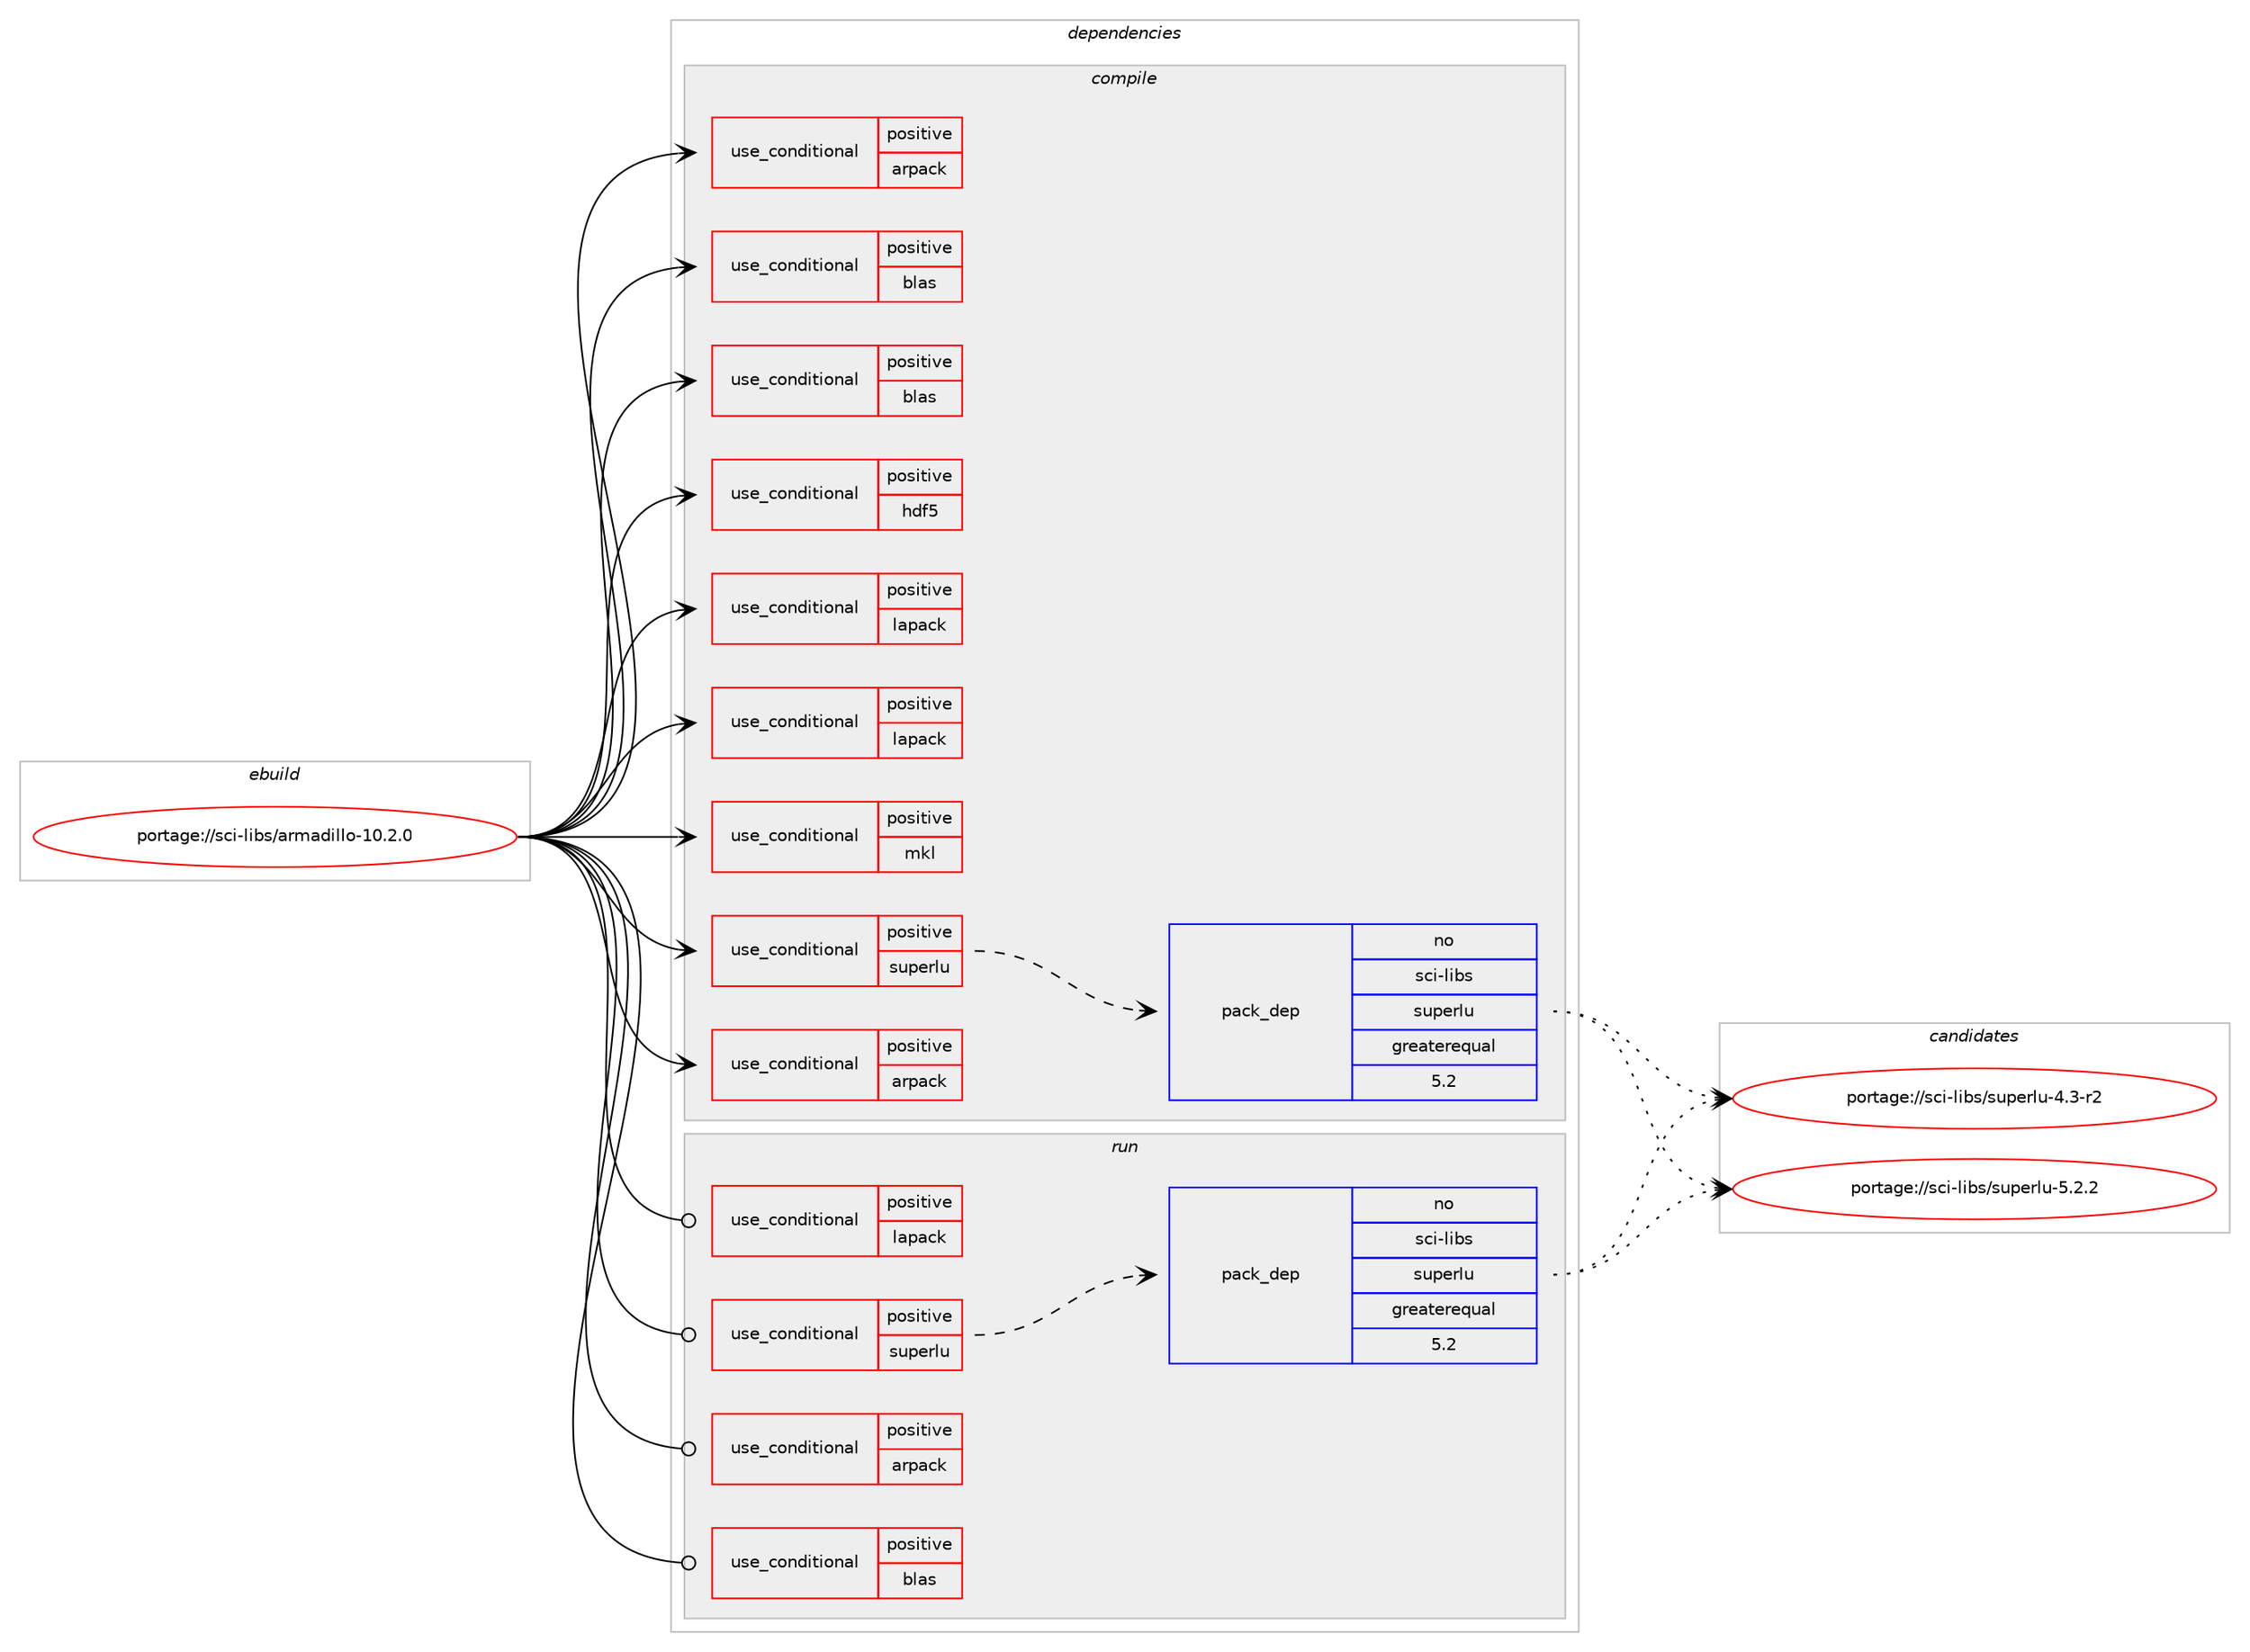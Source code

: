 digraph prolog {

# *************
# Graph options
# *************

newrank=true;
concentrate=true;
compound=true;
graph [rankdir=LR,fontname=Helvetica,fontsize=10,ranksep=1.5];#, ranksep=2.5, nodesep=0.2];
edge  [arrowhead=vee];
node  [fontname=Helvetica,fontsize=10];

# **********
# The ebuild
# **********

subgraph cluster_leftcol {
color=gray;
rank=same;
label=<<i>ebuild</i>>;
id [label="portage://sci-libs/armadillo-10.2.0", color=red, width=4, href="../sci-libs/armadillo-10.2.0.svg"];
}

# ****************
# The dependencies
# ****************

subgraph cluster_midcol {
color=gray;
label=<<i>dependencies</i>>;
subgraph cluster_compile {
fillcolor="#eeeeee";
style=filled;
label=<<i>compile</i>>;
subgraph cond483 {
dependency796 [label=<<TABLE BORDER="0" CELLBORDER="1" CELLSPACING="0" CELLPADDING="4"><TR><TD ROWSPAN="3" CELLPADDING="10">use_conditional</TD></TR><TR><TD>positive</TD></TR><TR><TD>arpack</TD></TR></TABLE>>, shape=none, color=red];
# *** BEGIN UNKNOWN DEPENDENCY TYPE (TODO) ***
# dependency796 -> package_dependency(portage://sci-libs/armadillo-10.2.0,install,no,sci-libs,arpack,none,[,,],[],[])
# *** END UNKNOWN DEPENDENCY TYPE (TODO) ***

}
id:e -> dependency796:w [weight=20,style="solid",arrowhead="vee"];
subgraph cond484 {
dependency797 [label=<<TABLE BORDER="0" CELLBORDER="1" CELLSPACING="0" CELLPADDING="4"><TR><TD ROWSPAN="3" CELLPADDING="10">use_conditional</TD></TR><TR><TD>positive</TD></TR><TR><TD>arpack</TD></TR></TABLE>>, shape=none, color=red];
# *** BEGIN UNKNOWN DEPENDENCY TYPE (TODO) ***
# dependency797 -> package_dependency(portage://sci-libs/armadillo-10.2.0,install,no,virtual,pkgconfig,none,[,,],[],[])
# *** END UNKNOWN DEPENDENCY TYPE (TODO) ***

}
id:e -> dependency797:w [weight=20,style="solid",arrowhead="vee"];
subgraph cond485 {
dependency798 [label=<<TABLE BORDER="0" CELLBORDER="1" CELLSPACING="0" CELLPADDING="4"><TR><TD ROWSPAN="3" CELLPADDING="10">use_conditional</TD></TR><TR><TD>positive</TD></TR><TR><TD>blas</TD></TR></TABLE>>, shape=none, color=red];
# *** BEGIN UNKNOWN DEPENDENCY TYPE (TODO) ***
# dependency798 -> package_dependency(portage://sci-libs/armadillo-10.2.0,install,no,virtual,blas,none,[,,],[],[])
# *** END UNKNOWN DEPENDENCY TYPE (TODO) ***

}
id:e -> dependency798:w [weight=20,style="solid",arrowhead="vee"];
subgraph cond486 {
dependency799 [label=<<TABLE BORDER="0" CELLBORDER="1" CELLSPACING="0" CELLPADDING="4"><TR><TD ROWSPAN="3" CELLPADDING="10">use_conditional</TD></TR><TR><TD>positive</TD></TR><TR><TD>blas</TD></TR></TABLE>>, shape=none, color=red];
# *** BEGIN UNKNOWN DEPENDENCY TYPE (TODO) ***
# dependency799 -> package_dependency(portage://sci-libs/armadillo-10.2.0,install,no,virtual,pkgconfig,none,[,,],[],[])
# *** END UNKNOWN DEPENDENCY TYPE (TODO) ***

}
id:e -> dependency799:w [weight=20,style="solid",arrowhead="vee"];
subgraph cond487 {
dependency800 [label=<<TABLE BORDER="0" CELLBORDER="1" CELLSPACING="0" CELLPADDING="4"><TR><TD ROWSPAN="3" CELLPADDING="10">use_conditional</TD></TR><TR><TD>positive</TD></TR><TR><TD>hdf5</TD></TR></TABLE>>, shape=none, color=red];
# *** BEGIN UNKNOWN DEPENDENCY TYPE (TODO) ***
# dependency800 -> package_dependency(portage://sci-libs/armadillo-10.2.0,install,no,sci-libs,hdf5,none,[,,],[],[])
# *** END UNKNOWN DEPENDENCY TYPE (TODO) ***

}
id:e -> dependency800:w [weight=20,style="solid",arrowhead="vee"];
subgraph cond488 {
dependency801 [label=<<TABLE BORDER="0" CELLBORDER="1" CELLSPACING="0" CELLPADDING="4"><TR><TD ROWSPAN="3" CELLPADDING="10">use_conditional</TD></TR><TR><TD>positive</TD></TR><TR><TD>lapack</TD></TR></TABLE>>, shape=none, color=red];
# *** BEGIN UNKNOWN DEPENDENCY TYPE (TODO) ***
# dependency801 -> package_dependency(portage://sci-libs/armadillo-10.2.0,install,no,virtual,lapack,none,[,,],[],[])
# *** END UNKNOWN DEPENDENCY TYPE (TODO) ***

}
id:e -> dependency801:w [weight=20,style="solid",arrowhead="vee"];
subgraph cond489 {
dependency802 [label=<<TABLE BORDER="0" CELLBORDER="1" CELLSPACING="0" CELLPADDING="4"><TR><TD ROWSPAN="3" CELLPADDING="10">use_conditional</TD></TR><TR><TD>positive</TD></TR><TR><TD>lapack</TD></TR></TABLE>>, shape=none, color=red];
# *** BEGIN UNKNOWN DEPENDENCY TYPE (TODO) ***
# dependency802 -> package_dependency(portage://sci-libs/armadillo-10.2.0,install,no,virtual,pkgconfig,none,[,,],[],[])
# *** END UNKNOWN DEPENDENCY TYPE (TODO) ***

}
id:e -> dependency802:w [weight=20,style="solid",arrowhead="vee"];
subgraph cond490 {
dependency803 [label=<<TABLE BORDER="0" CELLBORDER="1" CELLSPACING="0" CELLPADDING="4"><TR><TD ROWSPAN="3" CELLPADDING="10">use_conditional</TD></TR><TR><TD>positive</TD></TR><TR><TD>mkl</TD></TR></TABLE>>, shape=none, color=red];
# *** BEGIN UNKNOWN DEPENDENCY TYPE (TODO) ***
# dependency803 -> package_dependency(portage://sci-libs/armadillo-10.2.0,install,no,sci-libs,mkl,none,[,,],[],[])
# *** END UNKNOWN DEPENDENCY TYPE (TODO) ***

}
id:e -> dependency803:w [weight=20,style="solid",arrowhead="vee"];
subgraph cond491 {
dependency804 [label=<<TABLE BORDER="0" CELLBORDER="1" CELLSPACING="0" CELLPADDING="4"><TR><TD ROWSPAN="3" CELLPADDING="10">use_conditional</TD></TR><TR><TD>positive</TD></TR><TR><TD>superlu</TD></TR></TABLE>>, shape=none, color=red];
subgraph pack299 {
dependency805 [label=<<TABLE BORDER="0" CELLBORDER="1" CELLSPACING="0" CELLPADDING="4" WIDTH="220"><TR><TD ROWSPAN="6" CELLPADDING="30">pack_dep</TD></TR><TR><TD WIDTH="110">no</TD></TR><TR><TD>sci-libs</TD></TR><TR><TD>superlu</TD></TR><TR><TD>greaterequal</TD></TR><TR><TD>5.2</TD></TR></TABLE>>, shape=none, color=blue];
}
dependency804:e -> dependency805:w [weight=20,style="dashed",arrowhead="vee"];
}
id:e -> dependency804:w [weight=20,style="solid",arrowhead="vee"];
# *** BEGIN UNKNOWN DEPENDENCY TYPE (TODO) ***
# id -> package_dependency(portage://sci-libs/armadillo-10.2.0,install,no,dev-libs,boost,none,[,,],[],[])
# *** END UNKNOWN DEPENDENCY TYPE (TODO) ***

}
subgraph cluster_compileandrun {
fillcolor="#eeeeee";
style=filled;
label=<<i>compile and run</i>>;
}
subgraph cluster_run {
fillcolor="#eeeeee";
style=filled;
label=<<i>run</i>>;
subgraph cond492 {
dependency806 [label=<<TABLE BORDER="0" CELLBORDER="1" CELLSPACING="0" CELLPADDING="4"><TR><TD ROWSPAN="3" CELLPADDING="10">use_conditional</TD></TR><TR><TD>positive</TD></TR><TR><TD>arpack</TD></TR></TABLE>>, shape=none, color=red];
# *** BEGIN UNKNOWN DEPENDENCY TYPE (TODO) ***
# dependency806 -> package_dependency(portage://sci-libs/armadillo-10.2.0,run,no,sci-libs,arpack,none,[,,],[],[])
# *** END UNKNOWN DEPENDENCY TYPE (TODO) ***

}
id:e -> dependency806:w [weight=20,style="solid",arrowhead="odot"];
subgraph cond493 {
dependency807 [label=<<TABLE BORDER="0" CELLBORDER="1" CELLSPACING="0" CELLPADDING="4"><TR><TD ROWSPAN="3" CELLPADDING="10">use_conditional</TD></TR><TR><TD>positive</TD></TR><TR><TD>blas</TD></TR></TABLE>>, shape=none, color=red];
# *** BEGIN UNKNOWN DEPENDENCY TYPE (TODO) ***
# dependency807 -> package_dependency(portage://sci-libs/armadillo-10.2.0,run,no,virtual,blas,none,[,,],[],[])
# *** END UNKNOWN DEPENDENCY TYPE (TODO) ***

}
id:e -> dependency807:w [weight=20,style="solid",arrowhead="odot"];
subgraph cond494 {
dependency808 [label=<<TABLE BORDER="0" CELLBORDER="1" CELLSPACING="0" CELLPADDING="4"><TR><TD ROWSPAN="3" CELLPADDING="10">use_conditional</TD></TR><TR><TD>positive</TD></TR><TR><TD>lapack</TD></TR></TABLE>>, shape=none, color=red];
# *** BEGIN UNKNOWN DEPENDENCY TYPE (TODO) ***
# dependency808 -> package_dependency(portage://sci-libs/armadillo-10.2.0,run,no,virtual,lapack,none,[,,],[],[])
# *** END UNKNOWN DEPENDENCY TYPE (TODO) ***

}
id:e -> dependency808:w [weight=20,style="solid",arrowhead="odot"];
subgraph cond495 {
dependency809 [label=<<TABLE BORDER="0" CELLBORDER="1" CELLSPACING="0" CELLPADDING="4"><TR><TD ROWSPAN="3" CELLPADDING="10">use_conditional</TD></TR><TR><TD>positive</TD></TR><TR><TD>superlu</TD></TR></TABLE>>, shape=none, color=red];
subgraph pack300 {
dependency810 [label=<<TABLE BORDER="0" CELLBORDER="1" CELLSPACING="0" CELLPADDING="4" WIDTH="220"><TR><TD ROWSPAN="6" CELLPADDING="30">pack_dep</TD></TR><TR><TD WIDTH="110">no</TD></TR><TR><TD>sci-libs</TD></TR><TR><TD>superlu</TD></TR><TR><TD>greaterequal</TD></TR><TR><TD>5.2</TD></TR></TABLE>>, shape=none, color=blue];
}
dependency809:e -> dependency810:w [weight=20,style="dashed",arrowhead="vee"];
}
id:e -> dependency809:w [weight=20,style="solid",arrowhead="odot"];
# *** BEGIN UNKNOWN DEPENDENCY TYPE (TODO) ***
# id -> package_dependency(portage://sci-libs/armadillo-10.2.0,run,no,dev-libs,boost,none,[,,],[],[])
# *** END UNKNOWN DEPENDENCY TYPE (TODO) ***

}
}

# **************
# The candidates
# **************

subgraph cluster_choices {
rank=same;
color=gray;
label=<<i>candidates</i>>;

subgraph choice299 {
color=black;
nodesep=1;
choice11599105451081059811547115117112101114108117455246514511450 [label="portage://sci-libs/superlu-4.3-r2", color=red, width=4,href="../sci-libs/superlu-4.3-r2.svg"];
choice11599105451081059811547115117112101114108117455346504650 [label="portage://sci-libs/superlu-5.2.2", color=red, width=4,href="../sci-libs/superlu-5.2.2.svg"];
dependency805:e -> choice11599105451081059811547115117112101114108117455246514511450:w [style=dotted,weight="100"];
dependency805:e -> choice11599105451081059811547115117112101114108117455346504650:w [style=dotted,weight="100"];
}
subgraph choice300 {
color=black;
nodesep=1;
choice11599105451081059811547115117112101114108117455246514511450 [label="portage://sci-libs/superlu-4.3-r2", color=red, width=4,href="../sci-libs/superlu-4.3-r2.svg"];
choice11599105451081059811547115117112101114108117455346504650 [label="portage://sci-libs/superlu-5.2.2", color=red, width=4,href="../sci-libs/superlu-5.2.2.svg"];
dependency810:e -> choice11599105451081059811547115117112101114108117455246514511450:w [style=dotted,weight="100"];
dependency810:e -> choice11599105451081059811547115117112101114108117455346504650:w [style=dotted,weight="100"];
}
}

}
